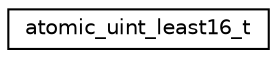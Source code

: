 digraph "Graphical Class Hierarchy"
{
 // LATEX_PDF_SIZE
  edge [fontname="Helvetica",fontsize="10",labelfontname="Helvetica",labelfontsize="10"];
  node [fontname="Helvetica",fontsize="10",shape=record];
  rankdir="LR";
  Node0 [label="atomic_uint_least16_t",height=0.2,width=0.4,color="black", fillcolor="white", style="filled",URL="$structatomic__uint__least16__t.html",tooltip="Type with the same alignment and size as atomic_uint_least16_t"];
}
